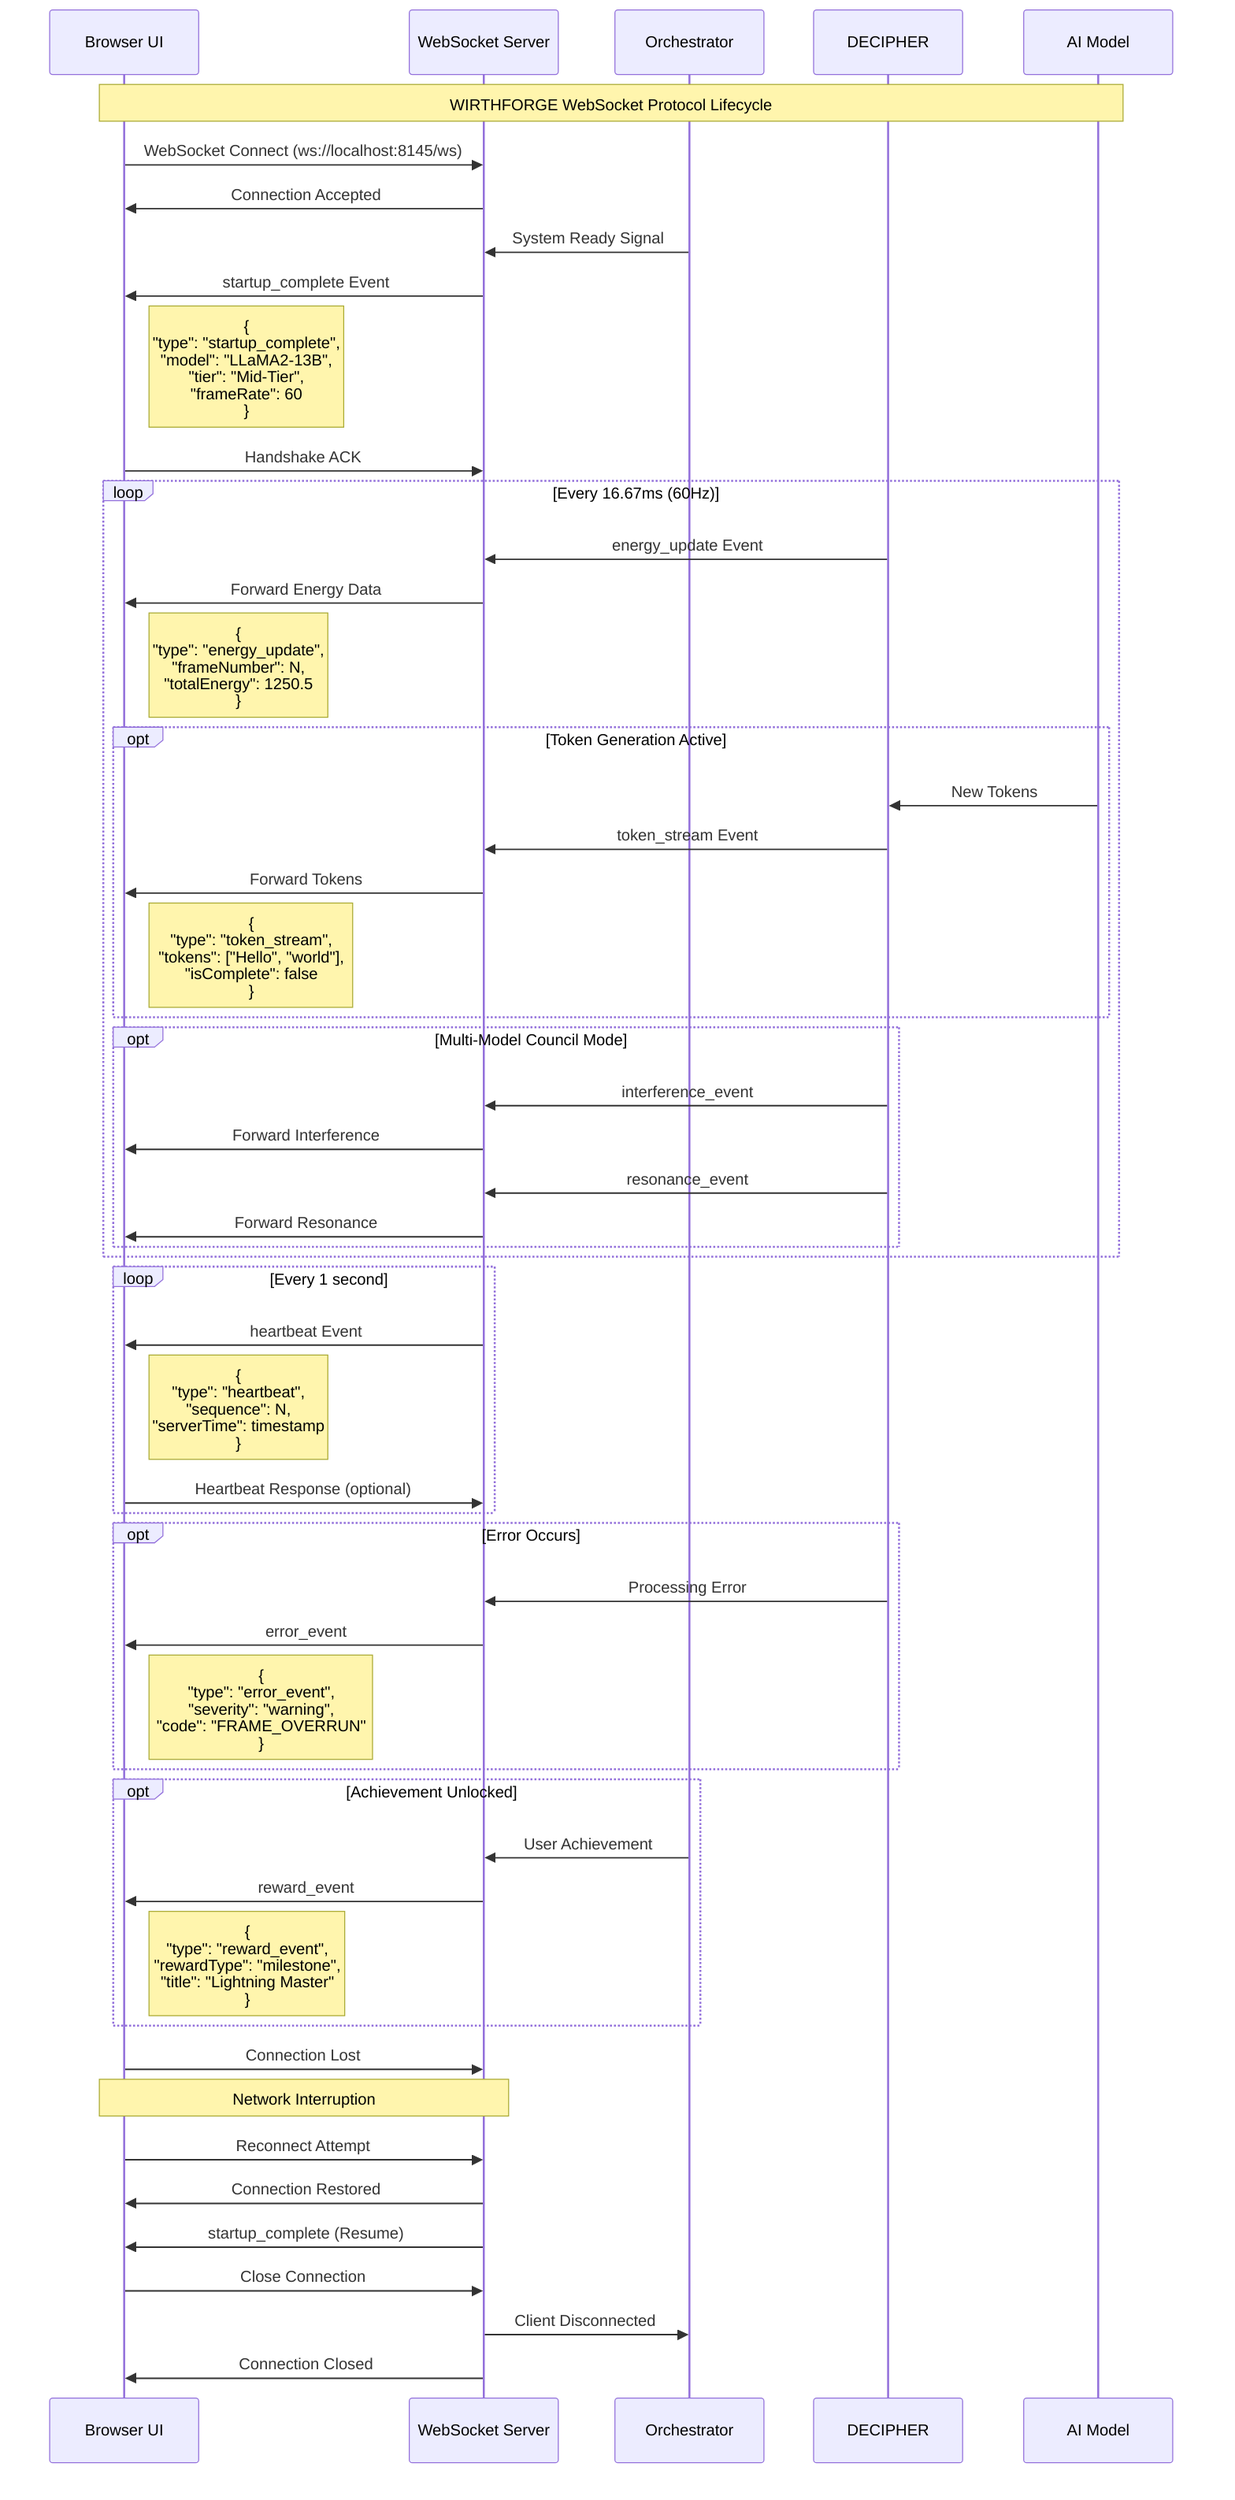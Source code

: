 sequenceDiagram
    participant Browser as Browser UI
    participant WS as WebSocket Server
    participant Orch as Orchestrator
    participant Dec as DECIPHER
    participant Model as AI Model

    Note over Browser,Model: WIRTHFORGE WebSocket Protocol Lifecycle

    %% Connection Phase
    Browser->>WS: WebSocket Connect (ws://localhost:8145/ws)
    WS->>Browser: Connection Accepted
    
    %% Startup Handshake
    Orch->>WS: System Ready Signal
    WS->>Browser: startup_complete Event
    Note right of Browser: {<br/>  "type": "startup_complete",<br/>  "model": "LLaMA2-13B",<br/>  "tier": "Mid-Tier",<br/>  "frameRate": 60<br/>}
    
    Browser->>WS: Handshake ACK
    
    %% Normal Operation - 60Hz Loop
    loop Every 16.67ms (60Hz)
        Dec->>WS: energy_update Event
        WS->>Browser: Forward Energy Data
        Note right of Browser: {<br/>  "type": "energy_update",<br/>  "frameNumber": N,<br/>  "totalEnergy": 1250.5<br/>}
        
        opt Token Generation Active
            Model->>Dec: New Tokens
            Dec->>WS: token_stream Event
            WS->>Browser: Forward Tokens
            Note right of Browser: {<br/>  "type": "token_stream",<br/>  "tokens": ["Hello", "world"],<br/>  "isComplete": false<br/>}
        end
        
        opt Multi-Model Council Mode
            Dec->>WS: interference_event
            WS->>Browser: Forward Interference
            Dec->>WS: resonance_event
            WS->>Browser: Forward Resonance
        end
    end
    
    %% Heartbeat Mechanism
    loop Every 1 second
        WS->>Browser: heartbeat Event
        Note right of Browser: {<br/>  "type": "heartbeat",<br/>  "sequence": N,<br/>  "serverTime": timestamp<br/>}
        Browser->>WS: Heartbeat Response (optional)
    end
    
    %% Error Handling
    opt Error Occurs
        Dec->>WS: Processing Error
        WS->>Browser: error_event
        Note right of Browser: {<br/>  "type": "error_event",<br/>  "severity": "warning",<br/>  "code": "FRAME_OVERRUN"<br/>}
    end
    
    %% Reward Events
    opt Achievement Unlocked
        Orch->>WS: User Achievement
        WS->>Browser: reward_event
        Note right of Browser: {<br/>  "type": "reward_event",<br/>  "rewardType": "milestone",<br/>  "title": "Lightning Master"<br/>}
    end
    
    %% Connection Loss & Recovery
    Browser->>WS: Connection Lost
    Note over Browser,WS: Network Interruption
    
    Browser->>WS: Reconnect Attempt
    WS->>Browser: Connection Restored
    WS->>Browser: startup_complete (Resume)
    
    %% Graceful Shutdown
    Browser->>WS: Close Connection
    WS->>Orch: Client Disconnected
    WS->>Browser: Connection Closed